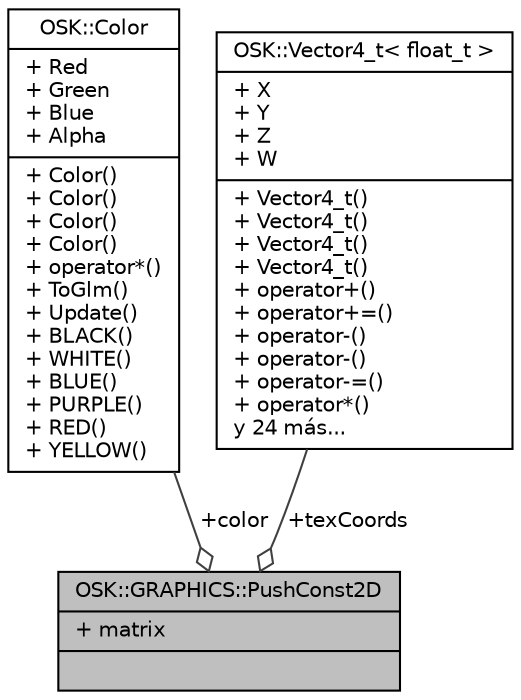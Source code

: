 digraph "OSK::GRAPHICS::PushConst2D"
{
 // INTERACTIVE_SVG=YES
 // LATEX_PDF_SIZE
  edge [fontname="Helvetica",fontsize="10",labelfontname="Helvetica",labelfontsize="10"];
  node [fontname="Helvetica",fontsize="10",shape=record];
  Node1 [label="{OSK::GRAPHICS::PushConst2D\n|+ matrix\l|}",height=0.2,width=0.4,color="black", fillcolor="grey75", style="filled", fontcolor="black",tooltip="Información push constant usada en el sistema de renderizado 2D por defecto."];
  Node2 -> Node1 [color="grey25",fontsize="10",style="solid",label=" +color" ,arrowhead="odiamond",fontname="Helvetica"];
  Node2 [label="{OSK::Color\n|+ Red\l+ Green\l+ Blue\l+ Alpha\l|+ Color()\l+ Color()\l+ Color()\l+ Color()\l+ operator*()\l+ ToGlm()\l+ Update()\l+ BLACK()\l+ WHITE()\l+ BLUE()\l+ PURPLE()\l+ RED()\l+ YELLOW()\l}",height=0.2,width=0.4,color="black", fillcolor="white", style="filled",URL="$class_o_s_k_1_1_color.html",tooltip="Representa un color en formato RGBA."];
  Node3 -> Node1 [color="grey25",fontsize="10",style="solid",label=" +texCoords" ,arrowhead="odiamond",fontname="Helvetica"];
  Node3 [label="{OSK::Vector4_t\< float_t \>\n|+ X\l+ Y\l+ Z\l+ W\l|+ Vector4_t()\l+ Vector4_t()\l+ Vector4_t()\l+ Vector4_t()\l+ operator+()\l+ operator+=()\l+ operator-()\l+ operator-()\l+ operator-=()\l+ operator*()\ly 24 más...\l}",height=0.2,width=0.4,color="black", fillcolor="white", style="filled",URL="$class_o_s_k_1_1_vector4__t.html",tooltip=" "];
}
